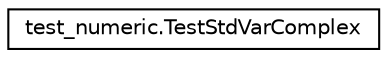digraph "Graphical Class Hierarchy"
{
 // LATEX_PDF_SIZE
  edge [fontname="Helvetica",fontsize="10",labelfontname="Helvetica",labelfontsize="10"];
  node [fontname="Helvetica",fontsize="10",shape=record];
  rankdir="LR";
  Node0 [label="test_numeric.TestStdVarComplex",height=0.2,width=0.4,color="black", fillcolor="white", style="filled",URL="$classtest__numeric_1_1TestStdVarComplex.html",tooltip=" "];
}
